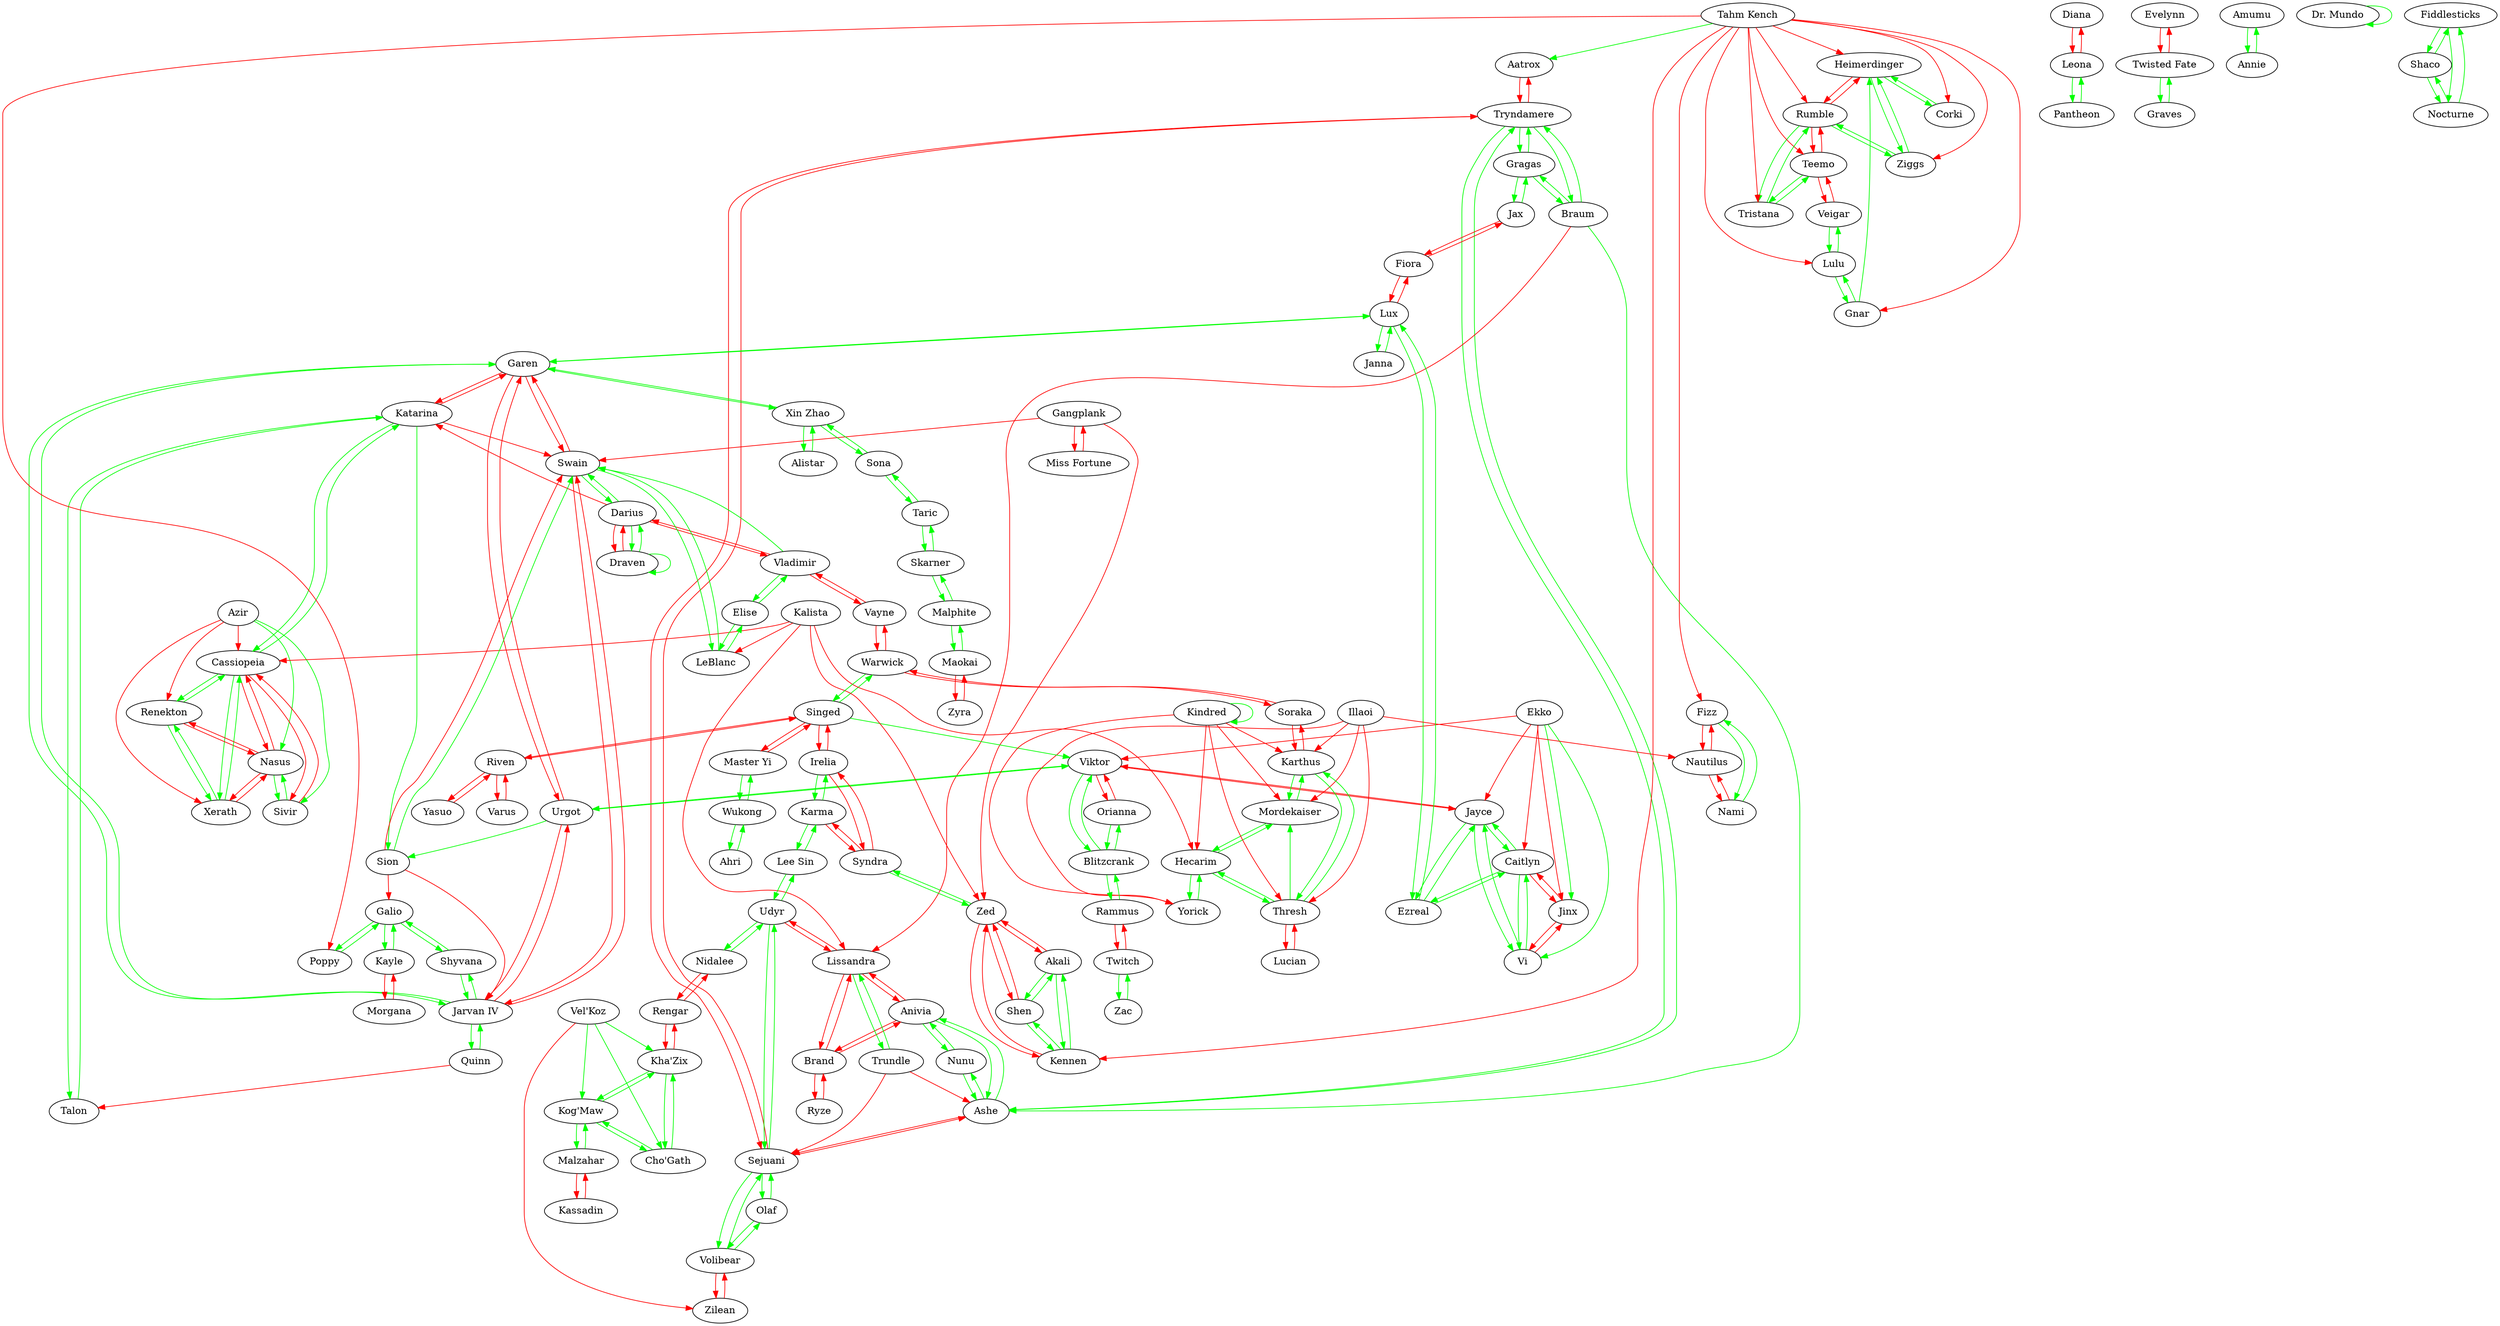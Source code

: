 digraph G {
  edge [color = red];
  Aatrox -> Tryndamere;
  Akali -> Zed
  Anivia -> Brand
  Anivia -> Lissandra
  Ashe -> Sejuani
  Azir -> Cassiopeia
  Azir -> Renekton
  Azir -> Xerath
  Brand -> Anivia
  Brand -> Lissandra
  Brand -> Ryze
  Braum -> Lissandra
  Caitlyn -> Jinx
  Cassiopeia -> Nasus
  Cassiopeia -> Sivir
  Darius -> Draven
  Darius -> Katarina
  Darius -> Vladimir
  Diana -> Leona
  Draven -> Darius
  Ekko -> Caitlyn
  Ekko -> Jayce
  Ekko -> Jinx
  Ekko -> Viktor
  Evelynn -> "Twisted Fate"
  Fiora -> Jax
  Fiora -> Lux
  Fizz -> Nautilus
  Gangplank -> "Miss Fortune"
  Gangplank -> Swain
  Gangplank -> Zed
  Garen -> Katarina
  Garen -> Swain
  Garen -> Urgot
  Heimerdinger -> Rumble
  Illaoi -> Karthus
  Illaoi -> Mordekaiser
  Illaoi -> Nautilus
  Illaoi -> Thresh
  Illaoi -> Yorick
  Irelia -> Singed
  Irelia -> Syndra
  "Jarvan IV" -> Swain
  "Jarvan IV" -> Urgot
  Jax -> Fiora
  Jayce -> Viktor
  Jinx -> Caitlyn
  Jinx -> Vi
  Kalista -> Cassiopeia
  Kalista -> Hecarim
  Kalista -> LeBlanc
  Kalista -> Lissandra
  Kalista -> Zed
  Karma -> Syndra
  Karthus -> Soraka
  Kassadin -> Malzahar
  Katarina -> Garen
  Katarina -> Swain
  Kayle -> Morgana
  Kennen -> Zed
  "Kha'Zix" -> Rengar
  Kindred -> Hecarim
  Kindred -> Karthus
  Kindred -> Mordekaiser
  Kindred -> Thresh
  Kindred -> Yorick
  Leona -> Diana
  Lissandra -> Anivia
  Lissandra -> Brand
  Lissandra -> Udyr
  Lucian -> Thresh
  Lux -> Fiora
  Malzahar -> Kassadin
  Maokai -> Zyra
  "Master Yi" -> Singed
  "Miss Fortune" -> Gangplank
  Morgana -> Kayle
  Nami -> Nautilus
  Nasus -> Cassiopeia
  Nasus -> Renekton
  Nasus -> Xerath
  Nautilus -> Fizz
  Nautilus -> Nami
  Nidalee -> Rengar
  Orianna -> Viktor
  Quinn -> Talon
  Rammus -> Twitch
  Renekton -> Nasus
  Rengar -> "Kha'Zix"
  Rengar -> Nidalee
  Riven -> Singed
  Riven -> Varus
  Riven -> Yasuo
  Rumble -> Heimerdinger
  Rumble -> Teemo
  Ryze -> Brand
  Sejuani -> Ashe
  Sejuani -> Tryndamere
  Shen -> Zed
  Singed -> Irelia
  Singed -> "Master Yi"
  Singed -> Riven
  Sion -> Galio
  Sion -> "Jarvan IV"
  Sion -> Swain
  Sivir -> Cassiopeia
  Soraka -> Karthus
  Soraka -> Warwick
  Swain -> Garen
  Swain -> "Jarvan IV"
  Syndra -> Irelia
  Syndra -> Karma
  "Tahm Kench" -> Corki
  "Tahm Kench" -> Fizz
  "Tahm Kench" -> Gnar
  "Tahm Kench" -> Heimerdinger
  "Tahm Kench" -> Kennen
  "Tahm Kench" -> Lulu
  "Tahm Kench" -> Poppy
  "Tahm Kench" -> Rumble
  "Tahm Kench" -> Teemo
  "Tahm Kench" -> Tristana
  "Tahm Kench" -> Ziggs
  Teemo -> Rumble
  Teemo -> Veigar
  Thresh -> Lucian
  Trundle -> Ashe
  Trundle -> Sejuani
  Tryndamere -> Aatrox
  Tryndamere -> Sejuani
  "Twisted Fate" -> Evelynn
  Twitch -> Rammus
  Udyr -> Lissandra
  Urgot -> Garen
  Urgot -> "Jarvan IV"
  Varus -> Riven
  Vayne -> Vladimir
  Vayne -> Warwick
  Veigar -> Teemo
  "Vel'Koz" -> Zilean
  Vi -> Jinx
  Viktor -> Jayce
  Viktor -> Orianna
  Vladimir -> Darius
  Vladimir -> Vayne
  Volibear -> Zilean
  Warwick -> Soraka
  Warwick -> Vayne
  Xerath -> Nasus
  Yasuo -> Riven
  Zed -> Akali
  Zed -> Kennen
  Zed -> Shen
  Zilean -> Volibear
  Zyra -> Maokai

  edge [color = green];
  Ahri -> Wukong
  Akali -> Kennen
  Akali -> Shen
  Alistar -> "Xin Zhao"
  Amumu -> Annie
  Anivia -> Ashe
  Anivia -> Nunu
  Annie -> Amumu
  Ashe -> Anivia
  Ashe -> Nunu
  Ashe -> Tryndamere
  Azir -> Nasus
  Azir -> Sivir
  Blitzcrank -> Orianna
  Blitzcrank -> Rammus
  Blitzcrank -> Viktor
  Braum -> Ashe
  Braum -> Gragas
  Braum -> Tryndamere
  Caitlyn -> Ezreal
  Caitlyn -> Jayce
  Caitlyn -> Vi
  Cassiopeia -> Katarina
  Cassiopeia -> Renekton
  Cassiopeia -> Xerath
  "Cho'Gath" -> "Kha'Zix"
  "Cho'Gath" -> "Kog'Maw"
  Corki -> Heimerdinger
  Darius -> Draven
  Darius -> Swain
  "Dr. Mundo" -> "Dr. Mundo"
  Draven -> Darius
  Draven -> Draven
  Ekko -> Jinx
  Ekko -> Vi
  Elise -> LeBlanc
  Elise -> Vladimir
  Ezreal -> Caitlyn
  Ezreal -> Jayce
  Ezreal -> Lux
  Fiddlesticks -> Shaco
  Fiddlesticks -> Nocturne
  Fizz -> Nami
  Galio -> Kayle
  Galio -> Poppy
  Galio -> Shyvana
  Garen -> "Jarvan IV"
  Garen -> Lux
  Garen -> "Xin Zhao"
  Gnar -> Heimerdinger
  Gnar -> Lulu
  Gragas -> Braum
  Gragas -> Jax
  Gragas -> Tryndamere
  Graves -> "Twisted Fate"
  Hecarim -> Mordekaiser
  Hecarim -> Thresh
  Hecarim -> Yorick
  Heimerdinger -> Corki
  Heimerdinger -> Ziggs
  Irelia -> Karma
  Janna -> Lux
  "Jarvan IV" -> Garen
  "Jarvan IV" -> Quinn
  "Jarvan IV" -> Shyvana
  Jax -> Gragas
  Jayce -> Caitlyn
  Jayce -> Ezreal
  Jayce -> Vi
  Karma -> Irelia
  Karma -> "Lee Sin"
  Karthus -> Mordekaiser
  Karthus -> Thresh
  Katarina -> Cassiopeia
  Katarina -> Sion
  Katarina -> Talon
  Kayle -> Galio
  Kennen -> Akali
  Kennen -> Shen
  "Kha'Zix" -> "Cho'Gath"
  "Kha'Zix" -> "Kog'Maw"
  Kindred -> Kindred
  "Kog'Maw" -> "Cho'Gath"
  "Kog'Maw" -> "Kha'Zix"
  "Kog'Maw" -> Malzahar
  LeBlanc -> Elise
  LeBlanc -> Swain
  "Lee Sin" -> Karma
  "Lee Sin" -> Udyr
  Leona -> Pantheon
  Lissandra -> Trundle
  Lulu -> Gnar
  Lulu -> Veigar
  Lux -> Ezreal
  Lux -> Garen
  Lux -> Janna
  Malzahar -> "Kog'Maw"
  Malphite -> Maokai
  Malphite -> Skarner
  Maokai -> Malphite
  "Master Yi" -> Wukong
  Mordekaiser -> Hecarim
  Mordekaiser -> Karthus
  Nami -> Fizz
  Nasus -> Sivir
  Nidalee -> Udyr
  Nocturne -> Fiddlesticks
  Nocturne -> Shaco
  Nunu -> Anivia
  Nunu -> Ashe
  Olaf -> Sejuani
  Olaf -> Volibear
  Orianna -> Blitzcrank
  Pantheon -> Leona
  Poppy -> Galio
  Quinn -> "Jarvan IV"
  Rammus -> Blitzcrank
  Renekton -> Cassiopeia
  Renekton -> Xerath
  Rumble -> Tristana
  Rumble -> Ziggs
  Sejuani -> Olaf
  Sejuani -> Udyr
  Sejuani -> Volibear
  Shaco -> Fiddlesticks
  Shaco -> Nocturne
  Shen -> Akali
  Shen -> Kennen
  Shyvana -> Galio
  Shyvana -> "Jarvan IV"
  Singed -> Viktor
  Singed -> Warwick
  Sion -> Swain
  Sivir -> Nasus
  Skarner -> Malphite
  Skarner -> Taric
  Sona -> Taric
  Sona -> "Xin Zhao"
  Swain -> Darius
  Swain -> LeBlanc
  Syndra -> Zed
  "Tahm Kench" -> Aatrox
  Talon -> Katarina
  Taric -> Skarner
  Taric -> Sona
  Teemo -> Tristana
  Thresh -> Hecarim
  Thresh -> Karthus
  Thresh -> Mordekaiser
  Tristana -> Rumble
  Tristana -> Teemo
  Trundle -> Lissandra
  Tryndamere -> Ashe
  Tryndamere -> Braum
  Tryndamere -> Gragas
  "Twisted Fate" -> Graves
  Twitch -> Zac
  Udyr -> "Lee Sin"
  Udyr -> Nidalee
  Udyr -> Sejuani
  Urgot -> Sion
  Urgot -> Viktor
  Veigar -> Lulu
  "Vel'Koz" -> "Cho'Gath"
  "Vel'Koz" -> "Kha'Zix"
  "Vel'Koz" -> "Kog'Maw"
  Vi -> Caitlyn
  Vi -> Jayce
  Viktor -> Blitzcrank
  Viktor -> Urgot
  Vladimir -> Elise
  Vladimir -> Swain
  Volibear -> Olaf
  Volibear -> Sejuani
  Warwick -> Singed
  Wukong -> Ahri
  Wukong -> "Master Yi"
  Xerath -> Cassiopeia
  Xerath -> Renekton
  "Xin Zhao" -> Alistar
  "Xin Zhao" -> Garen
  "Xin Zhao" -> Sona
  Yorick -> Hecarim
  Zac -> Twitch
  Zed -> Syndra
  Ziggs -> Heimerdinger
  Ziggs -> Rumble
}

